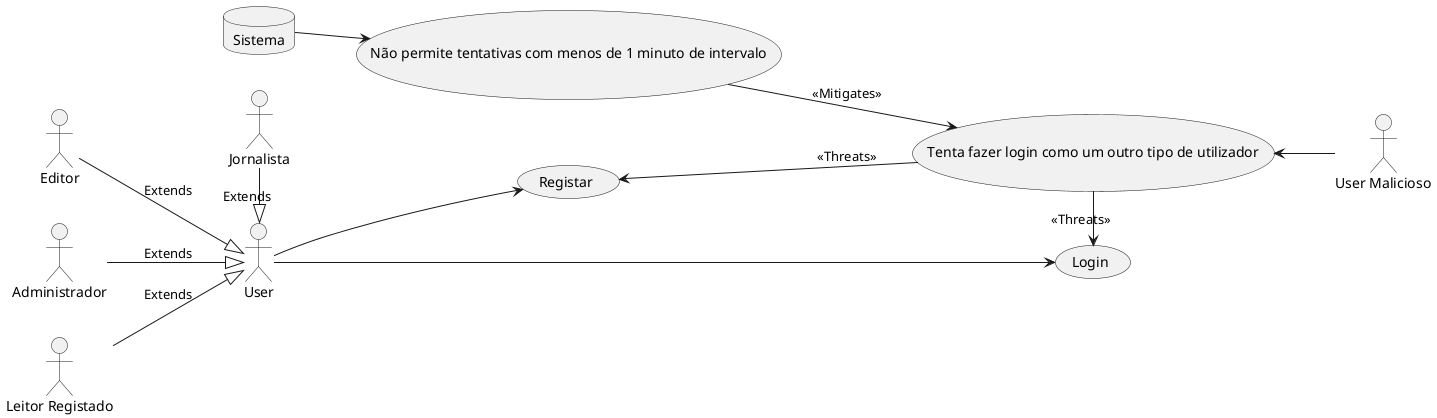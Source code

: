 @startuml UCLogin
left to right direction

actor User as "User"
actor Jornalista as "Jornalista"
actor Editor as "Editor"
actor Administrador as "Administrador"
actor LeitorRegistado as "Leitor Registado"

actor Malicioso as "User Malicioso"


database Sistema as "Sistema"

Editor --|> User : Extends
Jornalista -|> User : Extends
Administrador --|> User : Extends
LeitorRegistado --|> User : Extends

usecase Login as "Login"
usecase Registar as "Registar"

User --> Login
User --> Registar

usecase TryLogin as "Tenta fazer login como um outro tipo de utilizador"

TryLogin -> Login: <<Threats>>
Registar <-- TryLogin : <<Threats>>


usecase "Não permite tentativas com menos de 1 minuto de intervalo" as Tentativas
TryLogin <--  Malicioso

Sistema --> Tentativas

Tentativas --> TryLogin : <<Mitigates>>




@enduml